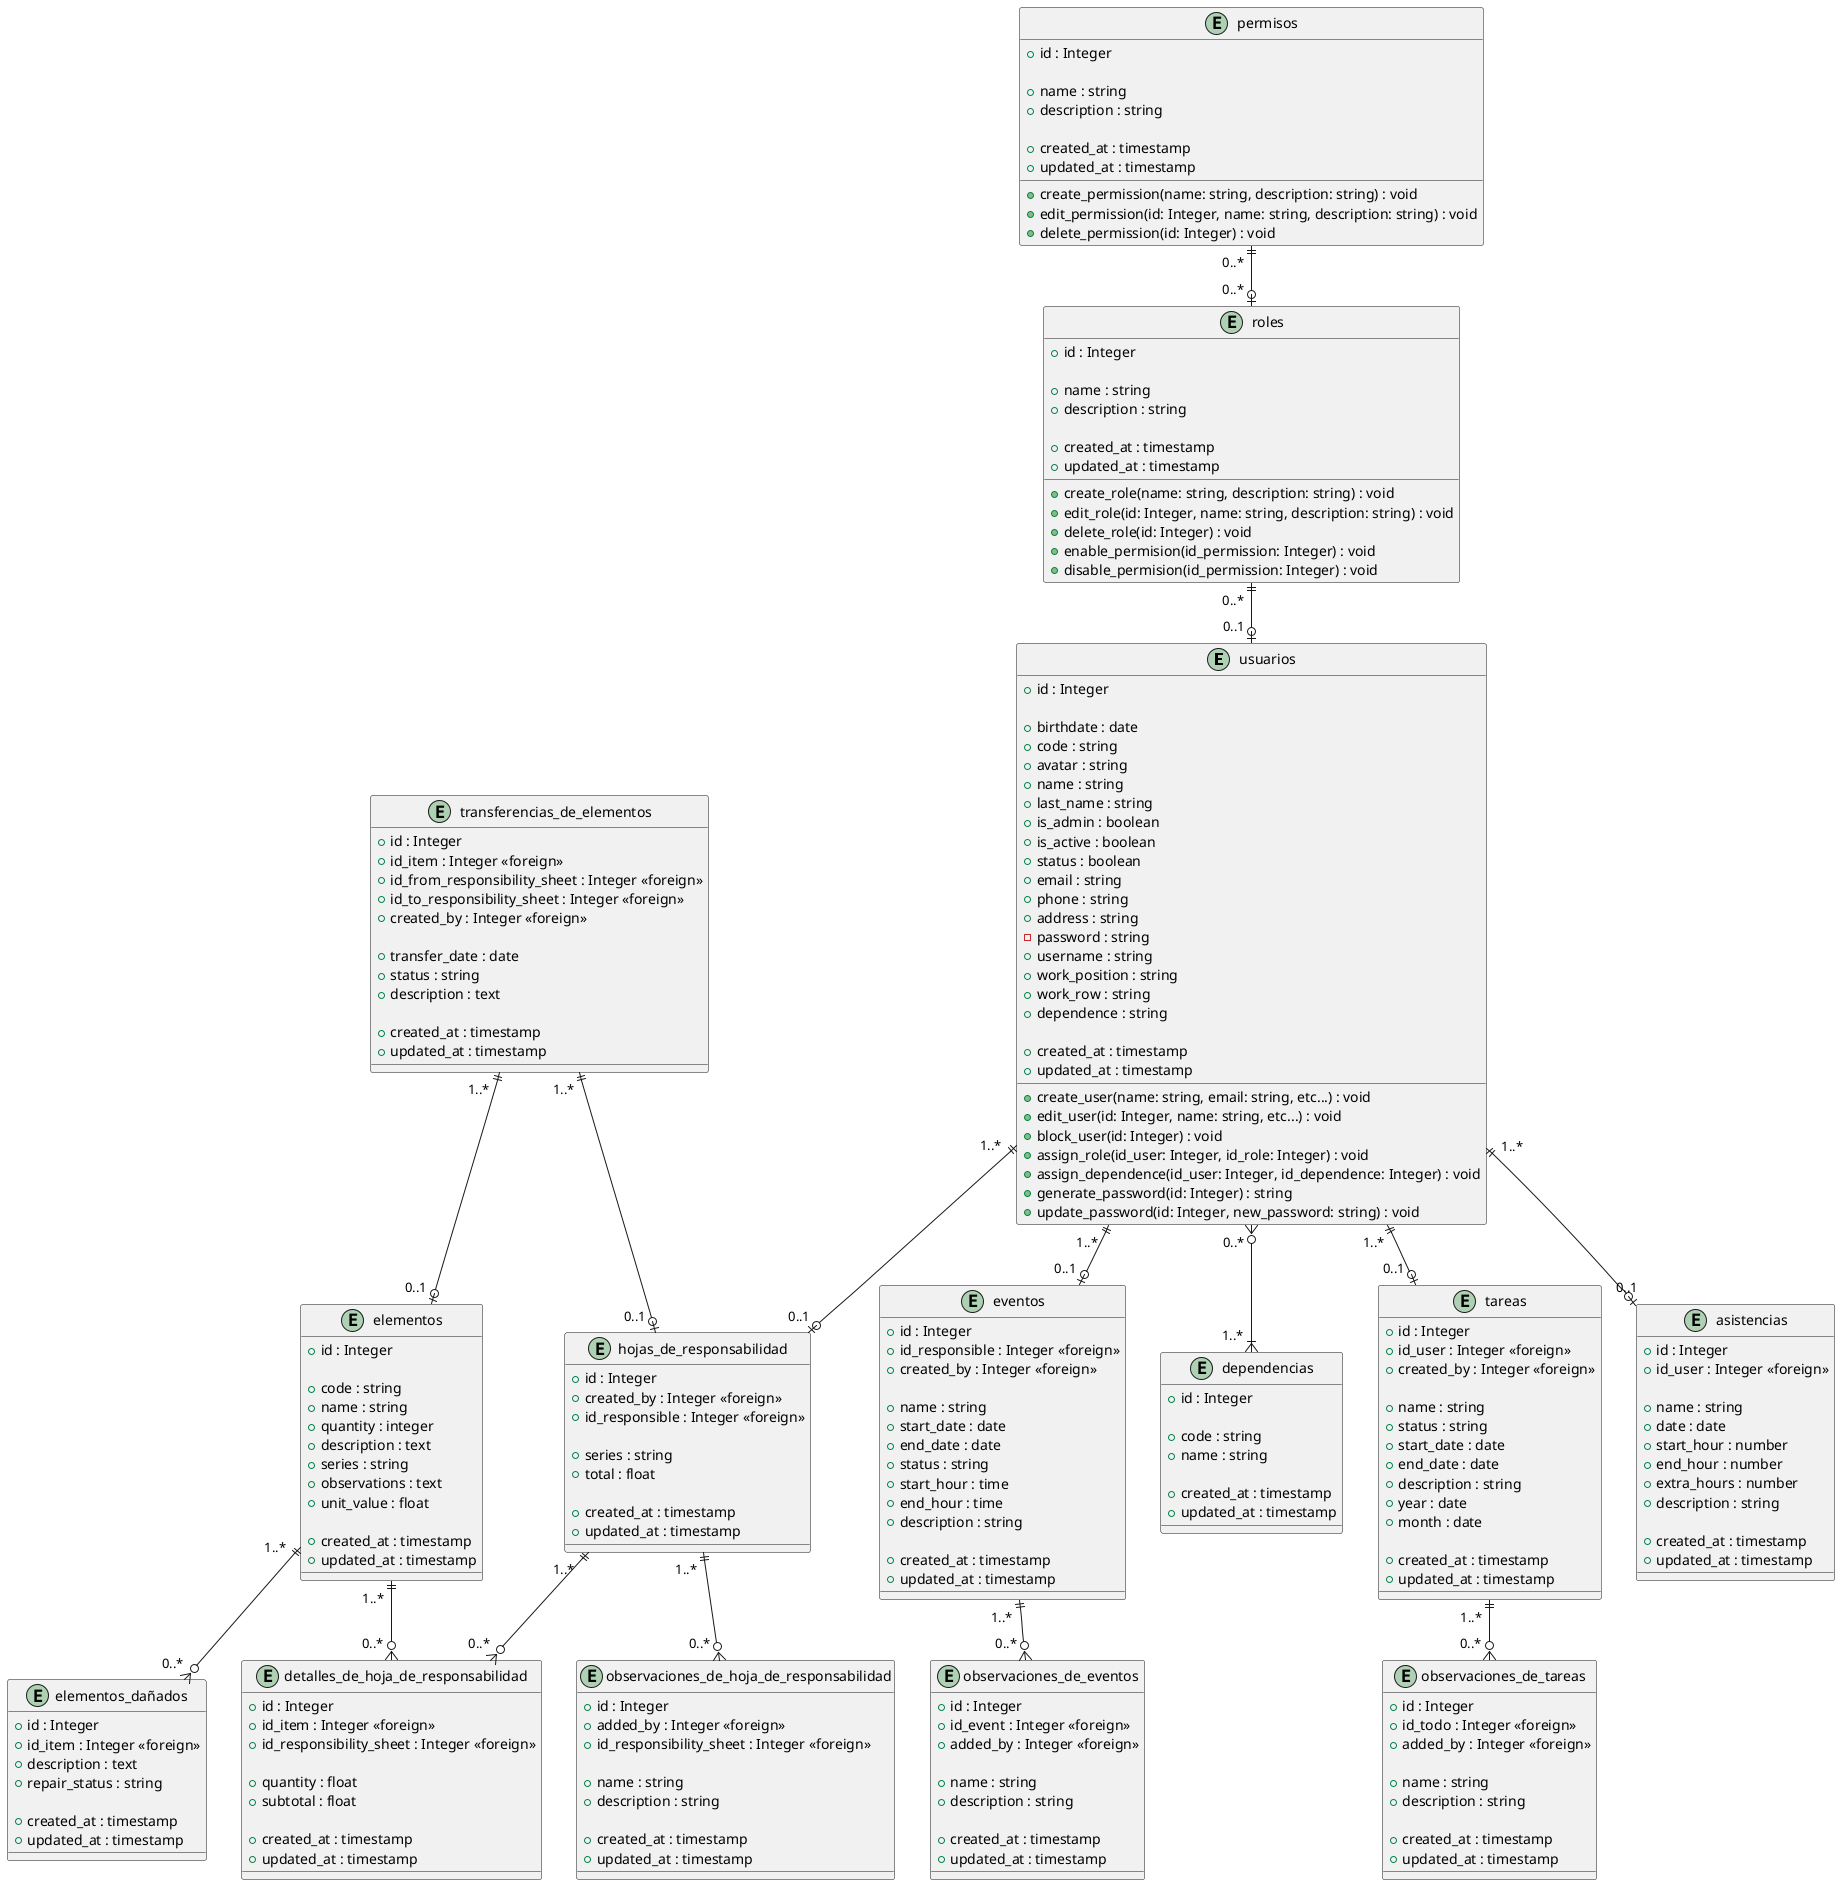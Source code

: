 @startuml "DC 02 - Diagrama de clases"

/' === Fuertes === '/
entity users as "usuarios" {
    +id : Integer

    +birthdate : date
    +code : string
    +avatar : string
    +name : string
    +last_name : string
    +is_admin : boolean
    +is_active : boolean
    +status : boolean
    +email : string
    +phone : string
    +address : string
    -password : string
    +username : string
    +work_position : string
    +work_row : string
    +dependence : string

    +created_at : timestamp
    +updated_at : timestamp

    /' === Métodos === '/
    +create_user(name: string, email: string, etc...) : void
    +edit_user(id: Integer, name: string, etc...) : void
    +block_user(id: Integer) : void
    +assign_role(id_user: Integer, id_role: Integer) : void
    +assign_dependence(id_user: Integer, id_dependence: Integer) : void
    +generate_password(id: Integer) : string
    +update_password(id: Integer, new_password: string) : void
}

entity events as "eventos" {
    +id : Integer
    +id_responsible : Integer <<foreign>>
    +created_by : Integer <<foreign>>

    +name : string
    +start_date : date
    +end_date : date
    +status : string
    +start_hour : time
    +end_hour : time
    +description : string

    +created_at : timestamp
    +updated_at : timestamp
}

entity dependences as "dependencias" {
    +id : Integer

    +code : string
    +name : string

    +created_at : timestamp
    +updated_at : timestamp
}

entity items as "elementos" {
    +id : Integer

    +code : string
    +name : string
    +quantity : integer
    +description : text
    +series : string
    +observations : text
    +unit_value : float

    +created_at : timestamp
    +updated_at : timestamp
}

entity responsibility_sheets as "hojas_de_responsabilidad" {
    +id : Integer
    +created_by : Integer <<foreign>>
    +id_responsible : Integer <<foreign>>

    +series : string
    +total : float

    +created_at : timestamp
    +updated_at : timestamp
}

/' === Débiles === '/
entity todos as "tareas" {
    +id : Integer
    +id_user : Integer <<foreign>>
    +created_by : Integer <<foreign>>

    +name : string
    +status : string
    +start_date : date
    +end_date : date
    +description : string
    +year : date
    +month : date

    +created_at : timestamp
    +updated_at : timestamp
}

entity attendances as "asistencias" {
    +id : Integer
    +id_user : Integer <<foreign>>

    +name : string
    +date : date
    +start_hour : number
    +end_hour : number
    +extra_hours : number
    +description : string

    +created_at : timestamp
    +updated_at : timestamp
}

entity line_responsibility_sheets as "detalles_de_hoja_de_responsabilidad" {
    +id : Integer
    +id_item : Integer <<foreign>>
    +id_responsibility_sheet : Integer <<foreign>>

    +quantity : float
    +subtotal : float

    +created_at : timestamp
    +updated_at : timestamp
}

entity observation_responsibility_sheets as "observaciones_de_hoja_de_responsabilidad" {
    +id : Integer
    +added_by : Integer <<foreign>>
    +id_responsibility_sheet : Integer <<foreign>>

    +name : string
    +description : string

    +created_at : timestamp
    +updated_at : timestamp
}

entity roles as "roles" {
    +id : Integer

    +name : string
    +description : string

    +created_at : timestamp
    +updated_at : timestamp

    /' === Métodos === '/
    +create_role(name: string, description: string) : void
    +edit_role(id: Integer, name: string, description: string) : void
    +delete_role(id: Integer) : void
    +enable_permision(id_permission: Integer) : void
    +disable_permision(id_permission: Integer) : void
}

entity permissions as "permisos" {
    +id : Integer

    +name : string
    +description : string

    +created_at : timestamp
    +updated_at : timestamp

    /' === Métodos === '/
    +create_permission(name: string, description: string) : void
    +edit_permission(id: Integer, name: string, description: string) : void
    +delete_permission(id: Integer) : void
}

entity item_transfers as "transferencias_de_elementos" {
    +id : Integer
    +id_item : Integer <<foreign>>
    +id_from_responsibility_sheet : Integer <<foreign>>
    +id_to_responsibility_sheet : Integer <<foreign>>
    +created_by : Integer <<foreign>>

    +transfer_date : date
    +status : string
    +description : text

    +created_at : timestamp
    +updated_at : timestamp
}

entity observation_events as "observaciones_de_eventos" {
    +id : Integer
    +id_event : Integer <<foreign>>
    +added_by : Integer <<foreign>>

    +name : string
    +description : string

    +created_at : timestamp
    +updated_at : timestamp
}

entity observation_todos as "observaciones_de_tareas" {
    +id : Integer
    +id_todo : Integer <<foreign>>
    +added_by : Integer <<foreign>>

    +name : string
    +description : string

    +created_at : timestamp
    +updated_at : timestamp
}

entity damaged_items as "elementos_dañados" {
    +id : Integer
    +id_item : Integer <<foreign>>
    +description : text
    +repair_status : string

    +created_at : timestamp
    +updated_at : timestamp
}

/' === Relaciones === '/
users "  0..*  " }o--|{ "  1..*  " dependences
users "  1..*  " ||--o| "  0..1  " events
users "  1..*  " ||--o| "  0..1  " todos
users "  1..*  " ||--o| "  0..1  " attendances
users "  1..*  " ||--o| "  0..1  " responsibility_sheets

responsibility_sheets "  1..*  " ||--o{ "  0..*  " line_responsibility_sheets
responsibility_sheets "  1..*  " ||--o{ "  0..*  " observation_responsibility_sheets
items "  1..*  " ||--o{ "  0..*  " line_responsibility_sheets

roles "  0..*  " ||--o| "  0..1  " users
permissions "  0..*  " ||--o| "  0..*  " roles
item_transfers "  1..*  " ||--o| "  0..1  " items
item_transfers "  1..*  " ||--o| "  0..1  " responsibility_sheets

events "  1..*  " ||--o{ "  0..*  " observation_events
todos "  1..*  " ||--o{ "  0..*  " observation_todos

items "  1..*  " ||--o{ "  0..*  " damaged_items

@enduml
